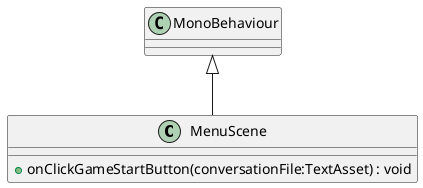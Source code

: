 @startuml
class MenuScene {
    + onClickGameStartButton(conversationFile:TextAsset) : void
}
MonoBehaviour <|-- MenuScene
@enduml
